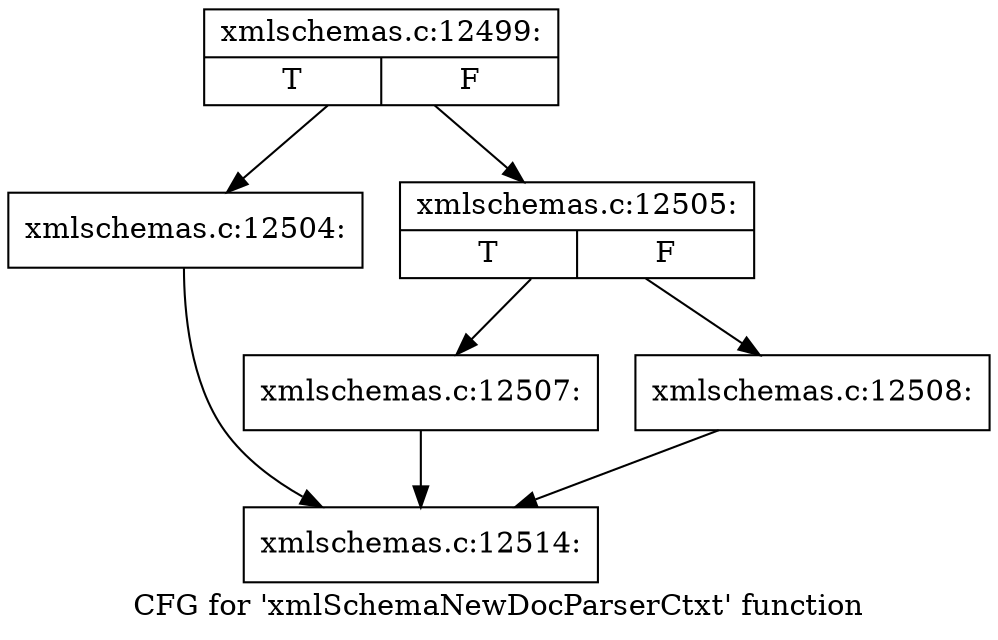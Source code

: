digraph "CFG for 'xmlSchemaNewDocParserCtxt' function" {
	label="CFG for 'xmlSchemaNewDocParserCtxt' function";

	Node0x4829f50 [shape=record,label="{xmlschemas.c:12499:|{<s0>T|<s1>F}}"];
	Node0x4829f50 -> Node0x4829c20;
	Node0x4829f50 -> Node0x4829c70;
	Node0x4829c20 [shape=record,label="{xmlschemas.c:12504:}"];
	Node0x4829c20 -> Node0x482bc10;
	Node0x4829c70 [shape=record,label="{xmlschemas.c:12505:|{<s0>T|<s1>F}}"];
	Node0x4829c70 -> Node0x482c9b0;
	Node0x4829c70 -> Node0x482ca00;
	Node0x482c9b0 [shape=record,label="{xmlschemas.c:12507:}"];
	Node0x482c9b0 -> Node0x482bc10;
	Node0x482ca00 [shape=record,label="{xmlschemas.c:12508:}"];
	Node0x482ca00 -> Node0x482bc10;
	Node0x482bc10 [shape=record,label="{xmlschemas.c:12514:}"];
}
